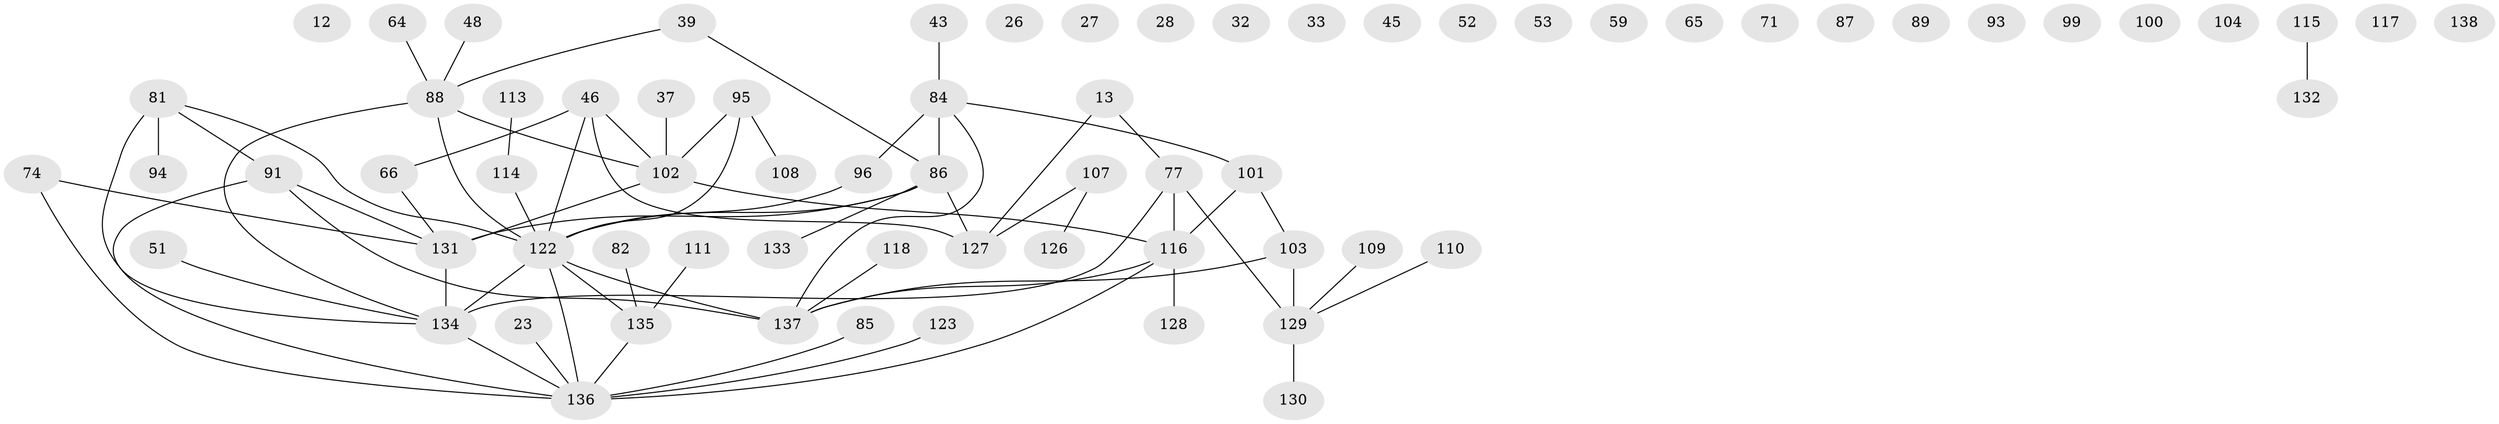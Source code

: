 // original degree distribution, {2: 0.2608695652173913, 3: 0.18840579710144928, 4: 0.13043478260869565, 1: 0.18840579710144928, 0: 0.14492753623188406, 5: 0.057971014492753624, 6: 0.014492753623188406, 7: 0.014492753623188406}
// Generated by graph-tools (version 1.1) at 2025/39/03/09/25 04:39:34]
// undirected, 69 vertices, 71 edges
graph export_dot {
graph [start="1"]
  node [color=gray90,style=filled];
  12;
  13;
  23;
  26;
  27;
  28;
  32;
  33;
  37 [super="+1"];
  39;
  43;
  45;
  46 [super="+18"];
  48;
  51;
  52;
  53;
  59;
  64 [super="+62"];
  65;
  66;
  71;
  74;
  77 [super="+36"];
  81 [super="+35"];
  82;
  84 [super="+56"];
  85;
  86;
  87;
  88 [super="+67"];
  89;
  91 [super="+40"];
  93;
  94;
  95 [super="+22"];
  96 [super="+49"];
  99;
  100;
  101 [super="+41"];
  102 [super="+92"];
  103 [super="+83"];
  104;
  107 [super="+60"];
  108;
  109 [super="+24+58"];
  110;
  111;
  113;
  114;
  115 [super="+38"];
  116 [super="+34+70+90"];
  117;
  118;
  122 [super="+16+106+80+120"];
  123 [super="+72"];
  126;
  127;
  128;
  129 [super="+29"];
  130;
  131 [super="+19+50+68"];
  132 [super="+69"];
  133;
  134 [super="+124+119"];
  135 [super="+79"];
  136 [super="+17+125+76"];
  137 [super="+105"];
  138;
  13 -- 127;
  13 -- 77;
  23 -- 136;
  37 -- 102;
  39 -- 86;
  39 -- 88;
  43 -- 84;
  46 -- 127 [weight=2];
  46 -- 66;
  46 -- 122;
  46 -- 102;
  48 -- 88;
  51 -- 134;
  64 -- 88;
  66 -- 131;
  74 -- 136;
  74 -- 131;
  77 -- 129 [weight=2];
  77 -- 116;
  77 -- 134 [weight=3];
  81 -- 94;
  81 -- 134 [weight=2];
  81 -- 91;
  81 -- 122;
  82 -- 135;
  84 -- 86 [weight=2];
  84 -- 101;
  84 -- 96;
  84 -- 137;
  85 -- 136;
  86 -- 127;
  86 -- 133;
  86 -- 131;
  86 -- 122;
  88 -- 102 [weight=2];
  88 -- 134;
  88 -- 122;
  91 -- 137;
  91 -- 136;
  91 -- 131;
  95 -- 108;
  95 -- 122 [weight=2];
  95 -- 102 [weight=2];
  96 -- 122;
  101 -- 116;
  101 -- 103;
  102 -- 131 [weight=2];
  102 -- 116;
  103 -- 129;
  103 -- 137 [weight=2];
  107 -- 126;
  107 -- 127;
  109 -- 129;
  110 -- 129;
  111 -- 135;
  113 -- 114;
  114 -- 122;
  115 -- 132;
  116 -- 136 [weight=2];
  116 -- 128;
  116 -- 137 [weight=2];
  118 -- 137;
  122 -- 137 [weight=3];
  122 -- 136;
  122 -- 134;
  122 -- 135;
  123 -- 136;
  129 -- 130;
  131 -- 134 [weight=2];
  134 -- 136 [weight=2];
  135 -- 136;
}
